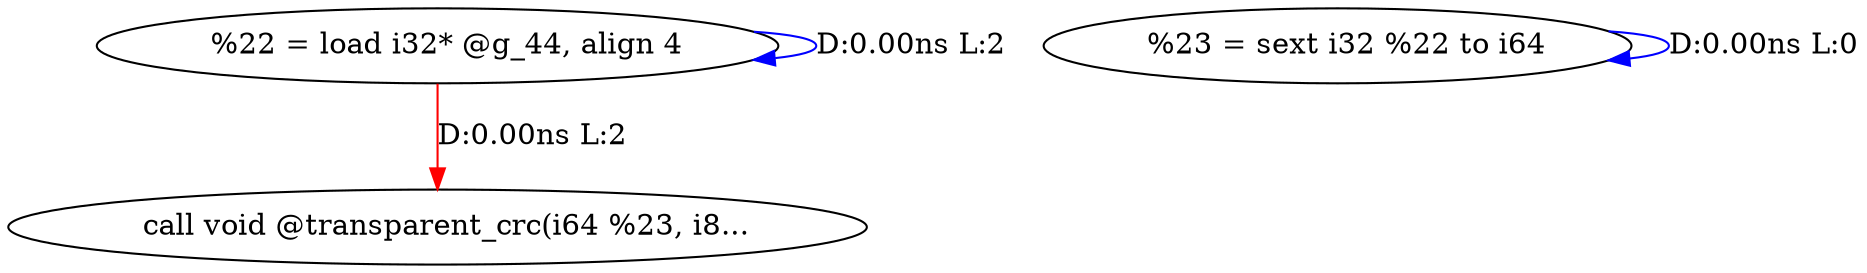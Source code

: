 digraph {
Node0x4100830[label="  %22 = load i32* @g_44, align 4"];
Node0x4100830 -> Node0x4100830[label="D:0.00ns L:2",color=blue];
Node0x41009f0[label="  call void @transparent_crc(i64 %23, i8..."];
Node0x4100830 -> Node0x41009f0[label="D:0.00ns L:2",color=red];
Node0x4100910[label="  %23 = sext i32 %22 to i64"];
Node0x4100910 -> Node0x4100910[label="D:0.00ns L:0",color=blue];
}
